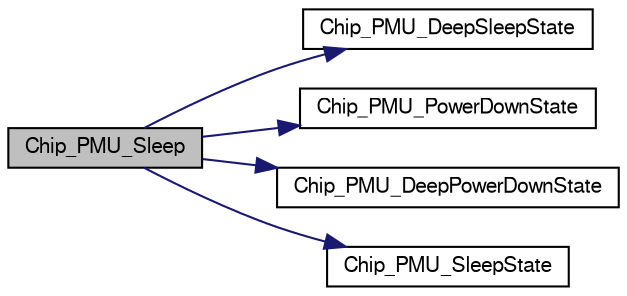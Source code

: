digraph "Chip_PMU_Sleep"
{
  edge [fontname="FreeSans",fontsize="10",labelfontname="FreeSans",labelfontsize="10"];
  node [fontname="FreeSans",fontsize="10",shape=record];
  rankdir="LR";
  Node1 [label="Chip_PMU_Sleep",height=0.2,width=0.4,color="black", fillcolor="grey75", style="filled", fontcolor="black"];
  Node1 -> Node2 [color="midnightblue",fontsize="10",style="solid"];
  Node2 [label="Chip_PMU_DeepSleepState",height=0.2,width=0.4,color="black", fillcolor="white", style="filled",URL="$group__PMU__17XX__40XX.html#gaf45cdc5409ccf675212a077341e80506",tooltip="Enter MCU Deep Sleep mode. "];
  Node1 -> Node3 [color="midnightblue",fontsize="10",style="solid"];
  Node3 [label="Chip_PMU_PowerDownState",height=0.2,width=0.4,color="black", fillcolor="white", style="filled",URL="$group__PMU__17XX__40XX.html#gaa99405714fbc2707643ea8dd36895a26",tooltip="Enter MCU Power down mode. "];
  Node1 -> Node4 [color="midnightblue",fontsize="10",style="solid"];
  Node4 [label="Chip_PMU_DeepPowerDownState",height=0.2,width=0.4,color="black", fillcolor="white", style="filled",URL="$group__PMU__17XX__40XX.html#gad145abba9dc403d8db57c6b328f8d0c4",tooltip="Enter MCU Deep Power down mode. "];
  Node1 -> Node5 [color="midnightblue",fontsize="10",style="solid"];
  Node5 [label="Chip_PMU_SleepState",height=0.2,width=0.4,color="black", fillcolor="white", style="filled",URL="$group__PMU__17XX__40XX.html#ga8b2198dfa41da8da19c47a3b7d51283a",tooltip="Enter MCU Sleep mode. "];
}
